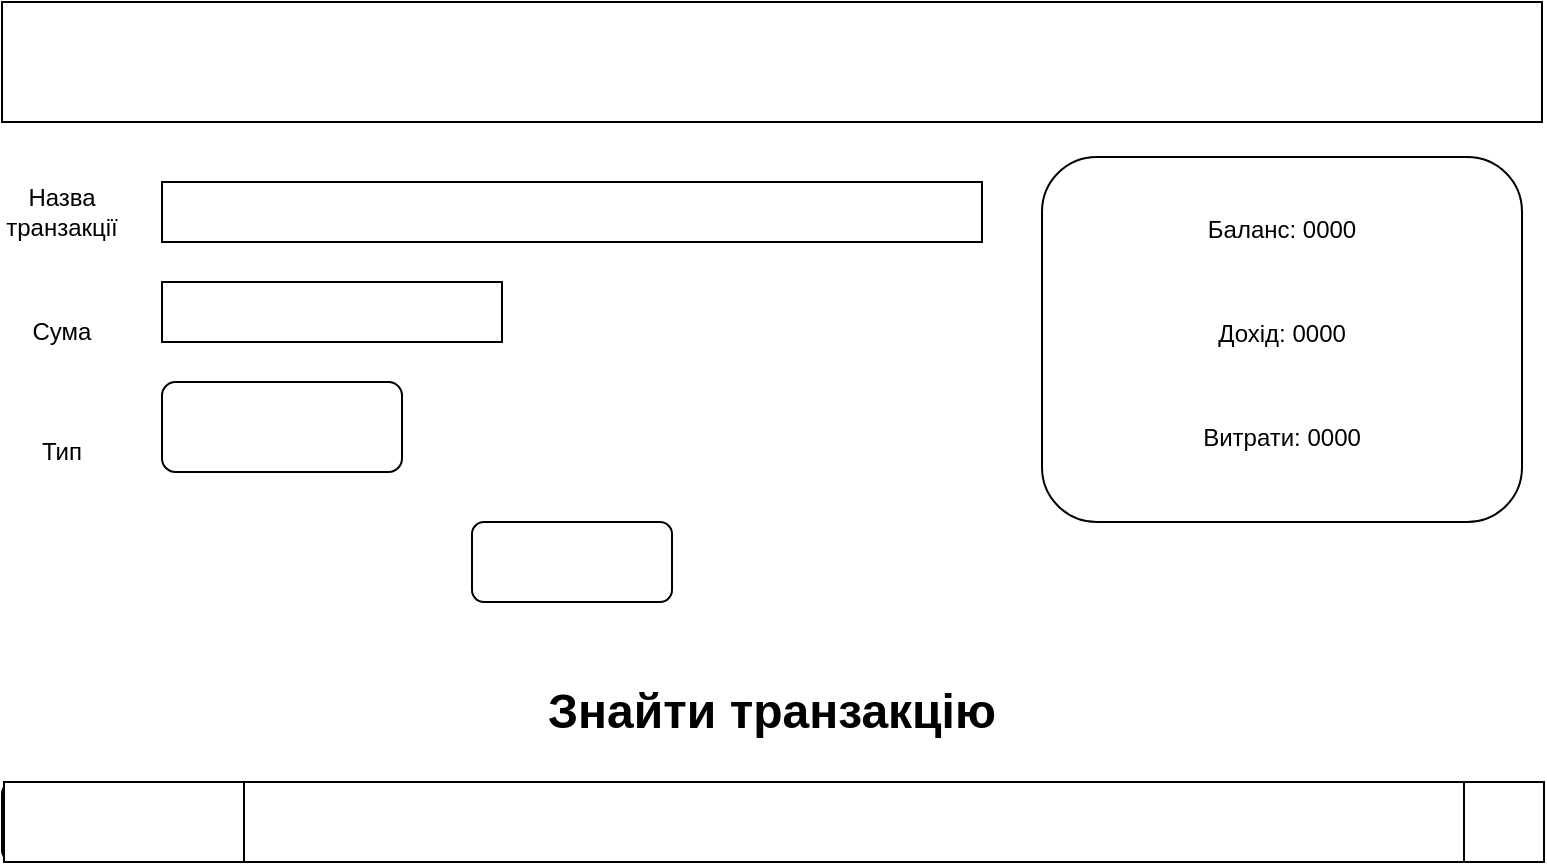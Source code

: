 <mxfile version="21.6.2" type="github">
  <diagram name="Сторінка-1" id="xfX3gdP3Wqh5GX3Ggk49">
    <mxGraphModel dx="1050" dy="581" grid="1" gridSize="10" guides="1" tooltips="1" connect="1" arrows="1" fold="1" page="1" pageScale="1" pageWidth="827" pageHeight="1169" math="0" shadow="0">
      <root>
        <mxCell id="0" />
        <mxCell id="1" parent="0" />
        <mxCell id="lOXED6V6MMa4JPegtHZu-1" value="" style="rounded=0;whiteSpace=wrap;html=1;" vertex="1" parent="1">
          <mxGeometry x="30" width="770" height="60" as="geometry" />
        </mxCell>
        <mxCell id="lOXED6V6MMa4JPegtHZu-4" value="" style="group" vertex="1" connectable="0" parent="1">
          <mxGeometry x="30" y="90" width="490" height="30" as="geometry" />
        </mxCell>
        <mxCell id="lOXED6V6MMa4JPegtHZu-2" value="Назва транзакції" style="text;html=1;strokeColor=none;fillColor=none;align=center;verticalAlign=middle;whiteSpace=wrap;rounded=0;" vertex="1" parent="lOXED6V6MMa4JPegtHZu-4">
          <mxGeometry width="60" height="30" as="geometry" />
        </mxCell>
        <mxCell id="lOXED6V6MMa4JPegtHZu-3" value="" style="rounded=0;whiteSpace=wrap;html=1;" vertex="1" parent="lOXED6V6MMa4JPegtHZu-4">
          <mxGeometry x="80" width="410" height="30" as="geometry" />
        </mxCell>
        <mxCell id="lOXED6V6MMa4JPegtHZu-11" value="" style="rounded=1;whiteSpace=wrap;html=1;" vertex="1" parent="1">
          <mxGeometry x="265" y="260" width="100" height="40" as="geometry" />
        </mxCell>
        <mxCell id="lOXED6V6MMa4JPegtHZu-17" value="&lt;b&gt;&lt;font style=&quot;font-size: 24px;&quot;&gt;Знайти транзакцію&lt;/font&gt;&lt;/b&gt;" style="text;html=1;strokeColor=none;fillColor=none;align=center;verticalAlign=middle;whiteSpace=wrap;rounded=0;" vertex="1" parent="1">
          <mxGeometry x="190" y="320" width="450" height="70" as="geometry" />
        </mxCell>
        <mxCell id="lOXED6V6MMa4JPegtHZu-6" value="Сума" style="text;html=1;strokeColor=none;fillColor=none;align=center;verticalAlign=middle;whiteSpace=wrap;rounded=0;" vertex="1" parent="1">
          <mxGeometry x="30" y="150" width="60" height="30" as="geometry" />
        </mxCell>
        <mxCell id="lOXED6V6MMa4JPegtHZu-7" value="" style="rounded=0;whiteSpace=wrap;html=1;" vertex="1" parent="1">
          <mxGeometry x="110" y="140" width="170" height="30" as="geometry" />
        </mxCell>
        <mxCell id="lOXED6V6MMa4JPegtHZu-9" value="Тип" style="text;html=1;strokeColor=none;fillColor=none;align=center;verticalAlign=middle;whiteSpace=wrap;rounded=0;" vertex="1" parent="1">
          <mxGeometry x="30" y="210" width="60" height="30" as="geometry" />
        </mxCell>
        <mxCell id="lOXED6V6MMa4JPegtHZu-18" value="" style="rounded=1;whiteSpace=wrap;html=1;" vertex="1" parent="1">
          <mxGeometry x="110" y="190" width="120" height="45" as="geometry" />
        </mxCell>
        <mxCell id="lOXED6V6MMa4JPegtHZu-23" value="" style="group" vertex="1" connectable="0" parent="1">
          <mxGeometry x="550" y="77.5" width="240" height="182.5" as="geometry" />
        </mxCell>
        <mxCell id="lOXED6V6MMa4JPegtHZu-13" value="" style="rounded=1;whiteSpace=wrap;html=1;" vertex="1" parent="lOXED6V6MMa4JPegtHZu-23">
          <mxGeometry width="240" height="182.5" as="geometry" />
        </mxCell>
        <mxCell id="lOXED6V6MMa4JPegtHZu-14" value="Баланс: 0000" style="text;html=1;strokeColor=none;fillColor=none;align=center;verticalAlign=middle;whiteSpace=wrap;rounded=0;" vertex="1" parent="lOXED6V6MMa4JPegtHZu-23">
          <mxGeometry x="55" y="15.643" width="130" height="41.714" as="geometry" />
        </mxCell>
        <mxCell id="lOXED6V6MMa4JPegtHZu-15" value="Дохід: 0000" style="text;html=1;strokeColor=none;fillColor=none;align=center;verticalAlign=middle;whiteSpace=wrap;rounded=0;" vertex="1" parent="lOXED6V6MMa4JPegtHZu-23">
          <mxGeometry x="55" y="67.786" width="130" height="41.714" as="geometry" />
        </mxCell>
        <mxCell id="lOXED6V6MMa4JPegtHZu-16" value="Витрати: 0000" style="text;html=1;strokeColor=none;fillColor=none;align=center;verticalAlign=middle;whiteSpace=wrap;rounded=0;" vertex="1" parent="lOXED6V6MMa4JPegtHZu-23">
          <mxGeometry x="55" y="119.929" width="130" height="41.714" as="geometry" />
        </mxCell>
        <mxCell id="lOXED6V6MMa4JPegtHZu-27" value="" style="group" vertex="1" connectable="0" parent="1">
          <mxGeometry x="30" y="390" width="771" height="40" as="geometry" />
        </mxCell>
        <mxCell id="lOXED6V6MMa4JPegtHZu-24" value="" style="rounded=1;whiteSpace=wrap;html=1;" vertex="1" parent="lOXED6V6MMa4JPegtHZu-27">
          <mxGeometry width="770" height="40" as="geometry" />
        </mxCell>
        <mxCell id="lOXED6V6MMa4JPegtHZu-25" value="" style="rounded=0;whiteSpace=wrap;html=1;" vertex="1" parent="lOXED6V6MMa4JPegtHZu-27">
          <mxGeometry x="1" width="120" height="40" as="geometry" />
        </mxCell>
        <mxCell id="lOXED6V6MMa4JPegtHZu-26" value="" style="rounded=0;whiteSpace=wrap;html=1;" vertex="1" parent="lOXED6V6MMa4JPegtHZu-27">
          <mxGeometry x="731" width="40" height="40" as="geometry" />
        </mxCell>
      </root>
    </mxGraphModel>
  </diagram>
</mxfile>
